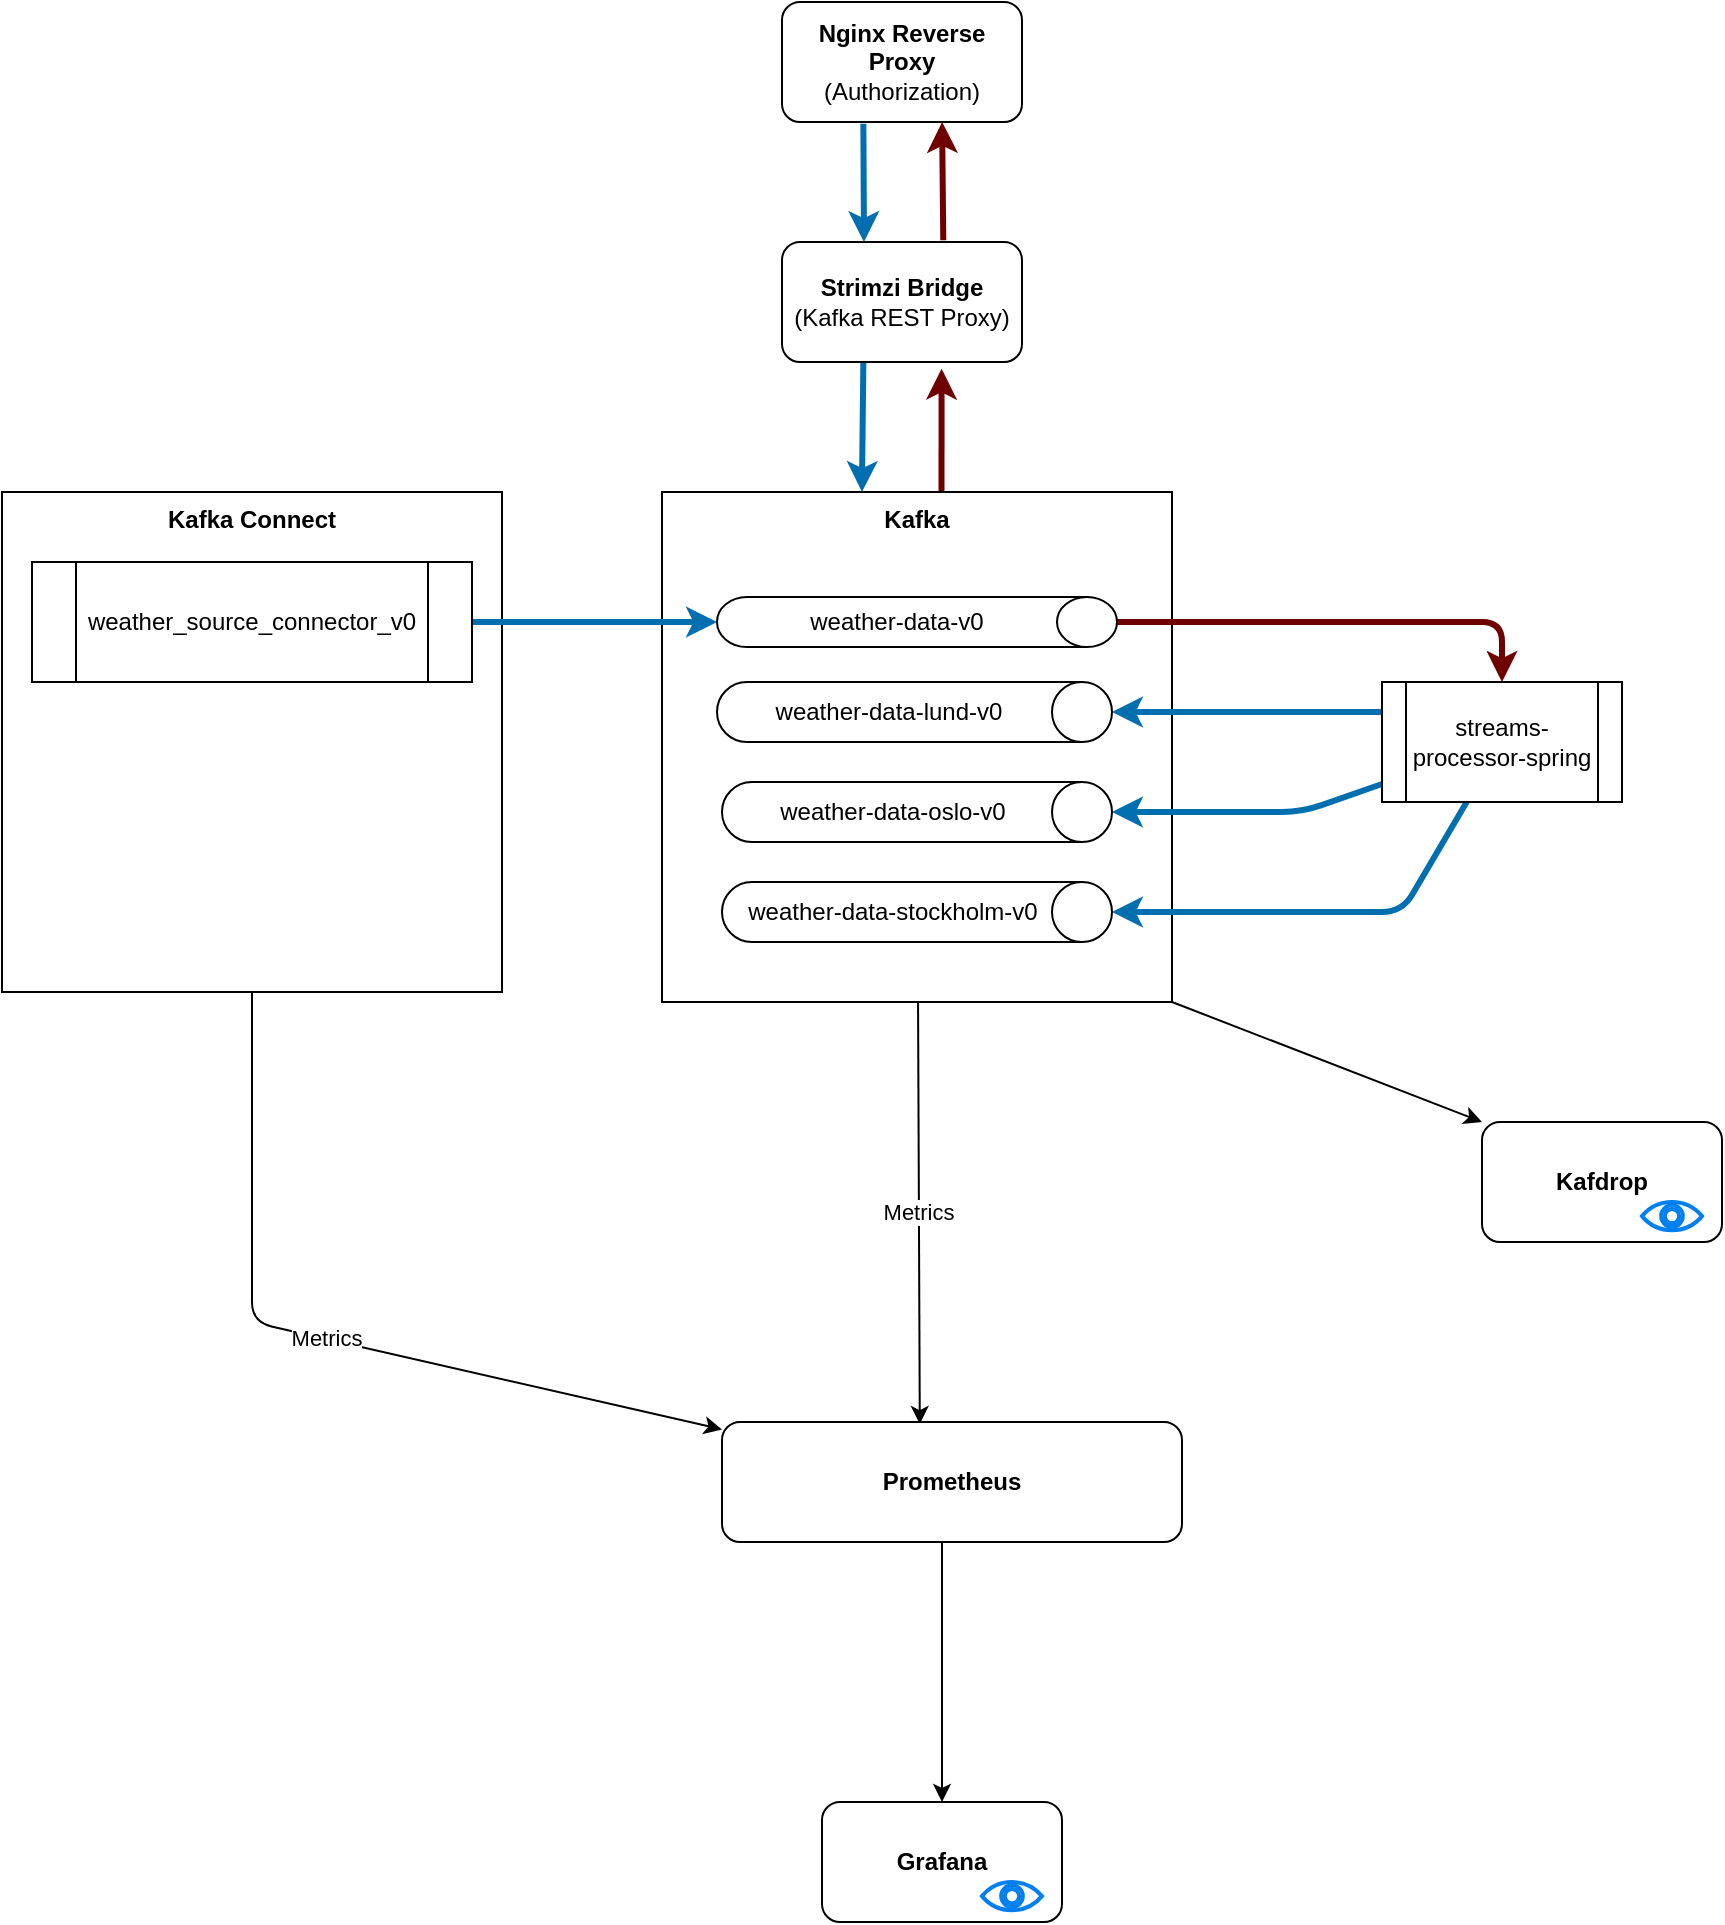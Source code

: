<mxfile>
    <diagram id="uZu6adcGTBqeOfrIaHb7" name="Page-1">
        <mxGraphModel dx="694" dy="629" grid="1" gridSize="10" guides="1" tooltips="1" connect="1" arrows="1" fold="1" page="1" pageScale="1" pageWidth="827" pageHeight="1169" math="0" shadow="0">
            <root>
                <mxCell id="0"/>
                <mxCell id="1" parent="0"/>
                <mxCell id="19" value="Metrics" style="edgeStyle=none;html=1;entryX=0.43;entryY=0.017;entryDx=0;entryDy=0;entryPerimeter=0;" parent="1" source="2" target="17" edge="1">
                    <mxGeometry relative="1" as="geometry"/>
                </mxCell>
                <mxCell id="24" style="edgeStyle=none;html=1;entryX=0;entryY=0;entryDx=0;entryDy=0;exitX=1;exitY=1;exitDx=0;exitDy=0;" parent="1" source="2" target="22" edge="1">
                    <mxGeometry relative="1" as="geometry"/>
                </mxCell>
                <mxCell id="27" style="edgeStyle=none;html=1;entryX=0.665;entryY=1.056;entryDx=0;entryDy=0;exitX=0.548;exitY=0.059;exitDx=0;exitDy=0;exitPerimeter=0;entryPerimeter=0;strokeWidth=3;fillColor=#a20025;strokeColor=#6F0000;" edge="1" parent="1" source="2" target="25">
                    <mxGeometry relative="1" as="geometry"/>
                </mxCell>
                <mxCell id="2" value="&lt;b&gt;Kafka&lt;/b&gt;" style="whiteSpace=wrap;html=1;aspect=fixed;verticalAlign=top;" parent="1" vertex="1">
                    <mxGeometry x="460" y="325" width="255" height="255" as="geometry"/>
                </mxCell>
                <mxCell id="18" value="Metrics" style="edgeStyle=none;html=1;" parent="1" source="4" target="17" edge="1">
                    <mxGeometry relative="1" as="geometry">
                        <Array as="points">
                            <mxPoint x="255" y="740"/>
                        </Array>
                    </mxGeometry>
                </mxCell>
                <mxCell id="4" value="&lt;b&gt;Kafka Connect&lt;/b&gt;" style="whiteSpace=wrap;html=1;aspect=fixed;verticalAlign=top;" parent="1" vertex="1">
                    <mxGeometry x="130" y="325" width="250" height="250" as="geometry"/>
                </mxCell>
                <mxCell id="8" style="edgeStyle=none;html=1;fillColor=#1ba1e2;strokeColor=#006EAF;strokeWidth=3;" parent="1" source="5" target="6" edge="1">
                    <mxGeometry relative="1" as="geometry"/>
                </mxCell>
                <mxCell id="5" value="weather_source_connector_v0" style="shape=process;whiteSpace=wrap;html=1;backgroundOutline=1;" parent="1" vertex="1">
                    <mxGeometry x="145" y="360" width="220" height="60" as="geometry"/>
                </mxCell>
                <mxCell id="10" style="edgeStyle=none;html=1;entryX=0.5;entryY=0;entryDx=0;entryDy=0;fillColor=#a20025;strokeColor=#6F0000;strokeWidth=3;" parent="1" source="6" target="9" edge="1">
                    <mxGeometry relative="1" as="geometry">
                        <Array as="points">
                            <mxPoint x="880" y="390"/>
                        </Array>
                    </mxGeometry>
                </mxCell>
                <mxCell id="6" value="weather-data-v0" style="shape=cylinder3;whiteSpace=wrap;html=1;boundedLbl=1;backgroundOutline=1;size=15;direction=south;" parent="1" vertex="1">
                    <mxGeometry x="487.5" y="377.5" width="200" height="25" as="geometry"/>
                </mxCell>
                <mxCell id="14" style="edgeStyle=none;html=1;entryX=0.5;entryY=0;entryDx=0;entryDy=0;entryPerimeter=0;exitX=0;exitY=0.25;exitDx=0;exitDy=0;fillColor=#1ba1e2;strokeColor=#006EAF;strokeWidth=3;" parent="1" source="9" target="11" edge="1">
                    <mxGeometry relative="1" as="geometry"/>
                </mxCell>
                <mxCell id="15" style="edgeStyle=none;html=1;entryX=0.5;entryY=0;entryDx=0;entryDy=0;entryPerimeter=0;fillColor=#1ba1e2;strokeColor=#006EAF;strokeWidth=3;" parent="1" source="9" target="13" edge="1">
                    <mxGeometry relative="1" as="geometry">
                        <Array as="points">
                            <mxPoint x="780" y="485"/>
                        </Array>
                    </mxGeometry>
                </mxCell>
                <mxCell id="16" style="edgeStyle=none;html=1;entryX=0.5;entryY=0;entryDx=0;entryDy=0;entryPerimeter=0;strokeWidth=3;fillColor=#1ba1e2;strokeColor=#006EAF;" parent="1" source="9" target="12" edge="1">
                    <mxGeometry relative="1" as="geometry">
                        <Array as="points">
                            <mxPoint x="830" y="535"/>
                        </Array>
                    </mxGeometry>
                </mxCell>
                <mxCell id="9" value="streams-processor-spring" style="shape=process;whiteSpace=wrap;html=1;backgroundOutline=1;" parent="1" vertex="1">
                    <mxGeometry x="820" y="420" width="120" height="60" as="geometry"/>
                </mxCell>
                <mxCell id="11" value="weather-data-lund-v0" style="shape=cylinder3;whiteSpace=wrap;html=1;boundedLbl=1;backgroundOutline=1;size=15;direction=south;" parent="1" vertex="1">
                    <mxGeometry x="487.5" y="420" width="197.5" height="30" as="geometry"/>
                </mxCell>
                <mxCell id="12" value="weather-data-stockholm-v0" style="shape=cylinder3;whiteSpace=wrap;html=1;boundedLbl=1;backgroundOutline=1;size=15;direction=south;" parent="1" vertex="1">
                    <mxGeometry x="490" y="520" width="195" height="30" as="geometry"/>
                </mxCell>
                <mxCell id="13" value="weather-data-oslo-v0" style="shape=cylinder3;whiteSpace=wrap;html=1;boundedLbl=1;backgroundOutline=1;size=15;direction=south;" parent="1" vertex="1">
                    <mxGeometry x="490" y="470" width="195" height="30" as="geometry"/>
                </mxCell>
                <mxCell id="21" style="edgeStyle=none;html=1;entryX=0.5;entryY=0;entryDx=0;entryDy=0;" parent="1" target="20" edge="1">
                    <mxGeometry relative="1" as="geometry">
                        <mxPoint x="600" y="850" as="sourcePoint"/>
                    </mxGeometry>
                </mxCell>
                <mxCell id="17" value="&lt;b&gt;Prometheus&lt;/b&gt;" style="rounded=1;whiteSpace=wrap;html=1;" parent="1" vertex="1">
                    <mxGeometry x="490" y="790" width="230" height="60" as="geometry"/>
                </mxCell>
                <mxCell id="20" value="&lt;b&gt;Grafana&lt;/b&gt;" style="rounded=1;whiteSpace=wrap;html=1;" parent="1" vertex="1">
                    <mxGeometry x="540" y="980" width="120" height="60" as="geometry"/>
                </mxCell>
                <mxCell id="22" value="&lt;b&gt;Kafdrop&lt;/b&gt;" style="rounded=1;whiteSpace=wrap;html=1;" parent="1" vertex="1">
                    <mxGeometry x="870" y="640" width="120" height="60" as="geometry"/>
                </mxCell>
                <mxCell id="26" style="edgeStyle=none;html=1;entryX=0.392;entryY=0;entryDx=0;entryDy=0;entryPerimeter=0;exitX=0.339;exitY=1;exitDx=0;exitDy=0;exitPerimeter=0;fillColor=#1ba1e2;strokeColor=#006EAF;strokeWidth=3;" edge="1" parent="1" source="25" target="2">
                    <mxGeometry relative="1" as="geometry"/>
                </mxCell>
                <mxCell id="30" style="edgeStyle=none;html=1;entryX=0.667;entryY=1;entryDx=0;entryDy=0;entryPerimeter=0;exitX=0.672;exitY=-0.014;exitDx=0;exitDy=0;exitPerimeter=0;strokeWidth=3;fillColor=#a20025;strokeColor=#6F0000;" edge="1" parent="1" source="25" target="28">
                    <mxGeometry relative="1" as="geometry"/>
                </mxCell>
                <mxCell id="25" value="&lt;b&gt;Strimzi Bridge&lt;/b&gt;&lt;br&gt;(Kafka REST Proxy)" style="rounded=1;whiteSpace=wrap;html=1;" vertex="1" parent="1">
                    <mxGeometry x="520" y="200" width="120" height="60" as="geometry"/>
                </mxCell>
                <mxCell id="29" style="edgeStyle=none;html=1;exitX=0.339;exitY=1.014;exitDx=0;exitDy=0;exitPerimeter=0;fillColor=#1ba1e2;strokeColor=#006EAF;strokeWidth=3;" edge="1" parent="1" source="28">
                    <mxGeometry relative="1" as="geometry">
                        <mxPoint x="561" y="200" as="targetPoint"/>
                    </mxGeometry>
                </mxCell>
                <mxCell id="28" value="&lt;b&gt;Nginx Reverse Proxy&lt;/b&gt;&lt;br&gt;(Authorization)" style="rounded=1;whiteSpace=wrap;html=1;" vertex="1" parent="1">
                    <mxGeometry x="520" y="80" width="120" height="60" as="geometry"/>
                </mxCell>
                <mxCell id="31" value="" style="html=1;verticalLabelPosition=bottom;align=center;labelBackgroundColor=#ffffff;verticalAlign=top;strokeWidth=2;strokeColor=#0080F0;shadow=0;dashed=0;shape=mxgraph.ios7.icons.eye;" vertex="1" parent="1">
                    <mxGeometry x="950" y="680" width="30" height="14.1" as="geometry"/>
                </mxCell>
                <mxCell id="34" value="" style="html=1;verticalLabelPosition=bottom;align=center;labelBackgroundColor=#ffffff;verticalAlign=top;strokeWidth=2;strokeColor=#0080F0;shadow=0;dashed=0;shape=mxgraph.ios7.icons.eye;" vertex="1" parent="1">
                    <mxGeometry x="620" y="1020" width="30" height="14.1" as="geometry"/>
                </mxCell>
            </root>
        </mxGraphModel>
    </diagram>
</mxfile>